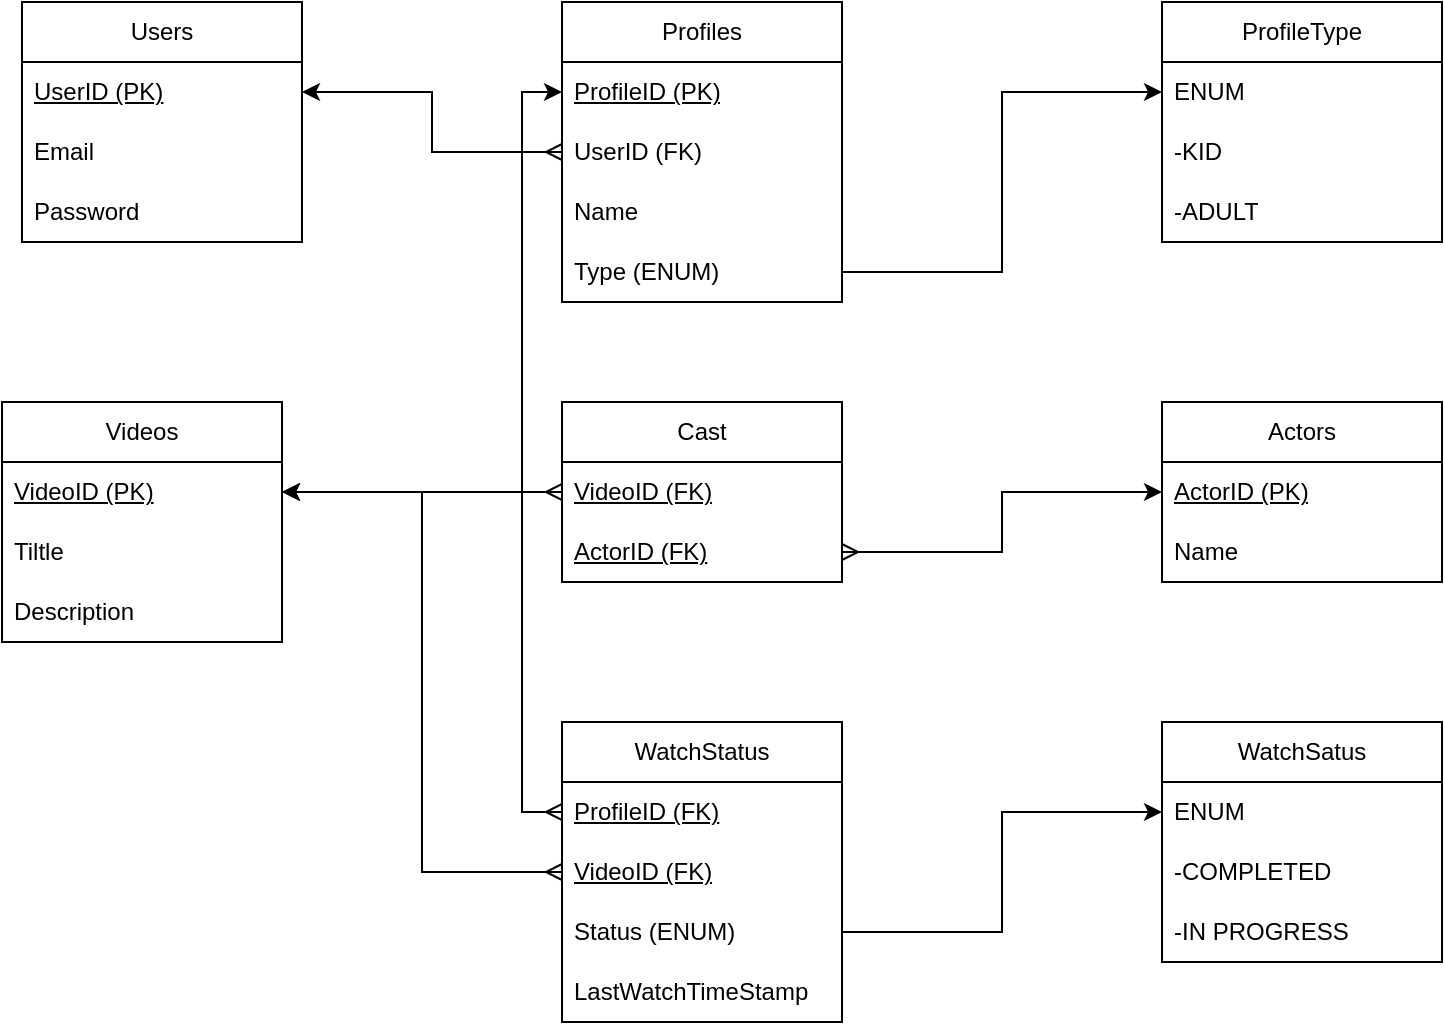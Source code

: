 <mxfile version="22.0.6" type="github">
  <diagram name="Page-1" id="efa7a0a1-bf9b-a30e-e6df-94a7791c09e9">
    <mxGraphModel dx="1221" dy="747" grid="1" gridSize="10" guides="1" tooltips="1" connect="1" arrows="1" fold="1" page="1" pageScale="1" pageWidth="826" pageHeight="1169" background="none" math="0" shadow="0">
      <root>
        <mxCell id="0" />
        <mxCell id="1" parent="0" />
        <mxCell id="Ld2bKj8E79HHsvGLy7tu-1" value="Users" style="swimlane;fontStyle=0;childLayout=stackLayout;horizontal=1;startSize=30;horizontalStack=0;resizeParent=1;resizeParentMax=0;resizeLast=0;collapsible=1;marginBottom=0;whiteSpace=wrap;html=1;" vertex="1" parent="1">
          <mxGeometry x="40" y="40" width="140" height="120" as="geometry" />
        </mxCell>
        <mxCell id="Ld2bKj8E79HHsvGLy7tu-2" value="&lt;u&gt;UserID (PK)&lt;/u&gt;" style="text;strokeColor=none;fillColor=none;align=left;verticalAlign=middle;spacingLeft=4;spacingRight=4;overflow=hidden;points=[[0,0.5],[1,0.5]];portConstraint=eastwest;rotatable=0;whiteSpace=wrap;html=1;" vertex="1" parent="Ld2bKj8E79HHsvGLy7tu-1">
          <mxGeometry y="30" width="140" height="30" as="geometry" />
        </mxCell>
        <mxCell id="Ld2bKj8E79HHsvGLy7tu-3" value="Email" style="text;strokeColor=none;fillColor=none;align=left;verticalAlign=middle;spacingLeft=4;spacingRight=4;overflow=hidden;points=[[0,0.5],[1,0.5]];portConstraint=eastwest;rotatable=0;whiteSpace=wrap;html=1;" vertex="1" parent="Ld2bKj8E79HHsvGLy7tu-1">
          <mxGeometry y="60" width="140" height="30" as="geometry" />
        </mxCell>
        <mxCell id="Ld2bKj8E79HHsvGLy7tu-4" value="Password" style="text;strokeColor=none;fillColor=none;align=left;verticalAlign=middle;spacingLeft=4;spacingRight=4;overflow=hidden;points=[[0,0.5],[1,0.5]];portConstraint=eastwest;rotatable=0;whiteSpace=wrap;html=1;" vertex="1" parent="Ld2bKj8E79HHsvGLy7tu-1">
          <mxGeometry y="90" width="140" height="30" as="geometry" />
        </mxCell>
        <mxCell id="Ld2bKj8E79HHsvGLy7tu-15" style="edgeStyle=orthogonalEdgeStyle;rounded=0;orthogonalLoop=1;jettySize=auto;html=1;startArrow=ERmany;startFill=0;" edge="1" parent="1" source="Ld2bKj8E79HHsvGLy7tu-5" target="Ld2bKj8E79HHsvGLy7tu-2">
          <mxGeometry relative="1" as="geometry" />
        </mxCell>
        <mxCell id="Ld2bKj8E79HHsvGLy7tu-5" value="Profiles" style="swimlane;fontStyle=0;childLayout=stackLayout;horizontal=1;startSize=30;horizontalStack=0;resizeParent=1;resizeParentMax=0;resizeLast=0;collapsible=1;marginBottom=0;whiteSpace=wrap;html=1;" vertex="1" parent="1">
          <mxGeometry x="310" y="40" width="140" height="150" as="geometry" />
        </mxCell>
        <mxCell id="Ld2bKj8E79HHsvGLy7tu-6" value="&lt;u&gt;ProfileID (PK)&lt;/u&gt;" style="text;strokeColor=none;fillColor=none;align=left;verticalAlign=middle;spacingLeft=4;spacingRight=4;overflow=hidden;points=[[0,0.5],[1,0.5]];portConstraint=eastwest;rotatable=0;whiteSpace=wrap;html=1;" vertex="1" parent="Ld2bKj8E79HHsvGLy7tu-5">
          <mxGeometry y="30" width="140" height="30" as="geometry" />
        </mxCell>
        <mxCell id="Ld2bKj8E79HHsvGLy7tu-7" value="UserID (FK)" style="text;strokeColor=none;fillColor=none;align=left;verticalAlign=middle;spacingLeft=4;spacingRight=4;overflow=hidden;points=[[0,0.5],[1,0.5]];portConstraint=eastwest;rotatable=0;whiteSpace=wrap;html=1;" vertex="1" parent="Ld2bKj8E79HHsvGLy7tu-5">
          <mxGeometry y="60" width="140" height="30" as="geometry" />
        </mxCell>
        <mxCell id="Ld2bKj8E79HHsvGLy7tu-8" value="Name" style="text;strokeColor=none;fillColor=none;align=left;verticalAlign=middle;spacingLeft=4;spacingRight=4;overflow=hidden;points=[[0,0.5],[1,0.5]];portConstraint=eastwest;rotatable=0;whiteSpace=wrap;html=1;" vertex="1" parent="Ld2bKj8E79HHsvGLy7tu-5">
          <mxGeometry y="90" width="140" height="30" as="geometry" />
        </mxCell>
        <mxCell id="Ld2bKj8E79HHsvGLy7tu-9" value="Type (ENUM)" style="text;strokeColor=none;fillColor=none;align=left;verticalAlign=middle;spacingLeft=4;spacingRight=4;overflow=hidden;points=[[0,0.5],[1,0.5]];portConstraint=eastwest;rotatable=0;whiteSpace=wrap;html=1;" vertex="1" parent="Ld2bKj8E79HHsvGLy7tu-5">
          <mxGeometry y="120" width="140" height="30" as="geometry" />
        </mxCell>
        <mxCell id="Ld2bKj8E79HHsvGLy7tu-10" value="ProfileType" style="swimlane;fontStyle=0;childLayout=stackLayout;horizontal=1;startSize=30;horizontalStack=0;resizeParent=1;resizeParentMax=0;resizeLast=0;collapsible=1;marginBottom=0;whiteSpace=wrap;html=1;" vertex="1" parent="1">
          <mxGeometry x="610" y="40" width="140" height="120" as="geometry" />
        </mxCell>
        <mxCell id="Ld2bKj8E79HHsvGLy7tu-11" value="ENUM" style="text;strokeColor=none;fillColor=none;align=left;verticalAlign=middle;spacingLeft=4;spacingRight=4;overflow=hidden;points=[[0,0.5],[1,0.5]];portConstraint=eastwest;rotatable=0;whiteSpace=wrap;html=1;" vertex="1" parent="Ld2bKj8E79HHsvGLy7tu-10">
          <mxGeometry y="30" width="140" height="30" as="geometry" />
        </mxCell>
        <mxCell id="Ld2bKj8E79HHsvGLy7tu-12" value="-KID" style="text;strokeColor=none;fillColor=none;align=left;verticalAlign=middle;spacingLeft=4;spacingRight=4;overflow=hidden;points=[[0,0.5],[1,0.5]];portConstraint=eastwest;rotatable=0;whiteSpace=wrap;html=1;" vertex="1" parent="Ld2bKj8E79HHsvGLy7tu-10">
          <mxGeometry y="60" width="140" height="30" as="geometry" />
        </mxCell>
        <mxCell id="Ld2bKj8E79HHsvGLy7tu-13" value="-ADULT" style="text;strokeColor=none;fillColor=none;align=left;verticalAlign=middle;spacingLeft=4;spacingRight=4;overflow=hidden;points=[[0,0.5],[1,0.5]];portConstraint=eastwest;rotatable=0;whiteSpace=wrap;html=1;" vertex="1" parent="Ld2bKj8E79HHsvGLy7tu-10">
          <mxGeometry y="90" width="140" height="30" as="geometry" />
        </mxCell>
        <mxCell id="Ld2bKj8E79HHsvGLy7tu-14" style="edgeStyle=orthogonalEdgeStyle;rounded=0;orthogonalLoop=1;jettySize=auto;html=1;" edge="1" parent="1" source="Ld2bKj8E79HHsvGLy7tu-9" target="Ld2bKj8E79HHsvGLy7tu-11">
          <mxGeometry relative="1" as="geometry" />
        </mxCell>
        <mxCell id="Ld2bKj8E79HHsvGLy7tu-16" value="Videos" style="swimlane;fontStyle=0;childLayout=stackLayout;horizontal=1;startSize=30;horizontalStack=0;resizeParent=1;resizeParentMax=0;resizeLast=0;collapsible=1;marginBottom=0;whiteSpace=wrap;html=1;" vertex="1" parent="1">
          <mxGeometry x="30" y="240" width="140" height="120" as="geometry" />
        </mxCell>
        <mxCell id="Ld2bKj8E79HHsvGLy7tu-17" value="VideoID (PK)" style="text;strokeColor=none;fillColor=none;align=left;verticalAlign=middle;spacingLeft=4;spacingRight=4;overflow=hidden;points=[[0,0.5],[1,0.5]];portConstraint=eastwest;rotatable=0;whiteSpace=wrap;html=1;fontStyle=4" vertex="1" parent="Ld2bKj8E79HHsvGLy7tu-16">
          <mxGeometry y="30" width="140" height="30" as="geometry" />
        </mxCell>
        <mxCell id="Ld2bKj8E79HHsvGLy7tu-18" value="Tiltle" style="text;strokeColor=none;fillColor=none;align=left;verticalAlign=middle;spacingLeft=4;spacingRight=4;overflow=hidden;points=[[0,0.5],[1,0.5]];portConstraint=eastwest;rotatable=0;whiteSpace=wrap;html=1;" vertex="1" parent="Ld2bKj8E79HHsvGLy7tu-16">
          <mxGeometry y="60" width="140" height="30" as="geometry" />
        </mxCell>
        <mxCell id="Ld2bKj8E79HHsvGLy7tu-19" value="Description" style="text;strokeColor=none;fillColor=none;align=left;verticalAlign=middle;spacingLeft=4;spacingRight=4;overflow=hidden;points=[[0,0.5],[1,0.5]];portConstraint=eastwest;rotatable=0;whiteSpace=wrap;html=1;" vertex="1" parent="Ld2bKj8E79HHsvGLy7tu-16">
          <mxGeometry y="90" width="140" height="30" as="geometry" />
        </mxCell>
        <mxCell id="Ld2bKj8E79HHsvGLy7tu-20" value="Actors" style="swimlane;fontStyle=0;childLayout=stackLayout;horizontal=1;startSize=30;horizontalStack=0;resizeParent=1;resizeParentMax=0;resizeLast=0;collapsible=1;marginBottom=0;whiteSpace=wrap;html=1;" vertex="1" parent="1">
          <mxGeometry x="610" y="240" width="140" height="90" as="geometry" />
        </mxCell>
        <mxCell id="Ld2bKj8E79HHsvGLy7tu-21" value="ActorID (PK)" style="text;strokeColor=none;fillColor=none;align=left;verticalAlign=middle;spacingLeft=4;spacingRight=4;overflow=hidden;points=[[0,0.5],[1,0.5]];portConstraint=eastwest;rotatable=0;whiteSpace=wrap;html=1;fontStyle=4" vertex="1" parent="Ld2bKj8E79HHsvGLy7tu-20">
          <mxGeometry y="30" width="140" height="30" as="geometry" />
        </mxCell>
        <mxCell id="Ld2bKj8E79HHsvGLy7tu-22" value="Name" style="text;strokeColor=none;fillColor=none;align=left;verticalAlign=middle;spacingLeft=4;spacingRight=4;overflow=hidden;points=[[0,0.5],[1,0.5]];portConstraint=eastwest;rotatable=0;whiteSpace=wrap;html=1;" vertex="1" parent="Ld2bKj8E79HHsvGLy7tu-20">
          <mxGeometry y="60" width="140" height="30" as="geometry" />
        </mxCell>
        <mxCell id="Ld2bKj8E79HHsvGLy7tu-24" value="Cast" style="swimlane;fontStyle=0;childLayout=stackLayout;horizontal=1;startSize=30;horizontalStack=0;resizeParent=1;resizeParentMax=0;resizeLast=0;collapsible=1;marginBottom=0;whiteSpace=wrap;html=1;" vertex="1" parent="1">
          <mxGeometry x="310" y="240" width="140" height="90" as="geometry" />
        </mxCell>
        <mxCell id="Ld2bKj8E79HHsvGLy7tu-25" value="VideoID (FK)" style="text;strokeColor=none;fillColor=none;align=left;verticalAlign=middle;spacingLeft=4;spacingRight=4;overflow=hidden;points=[[0,0.5],[1,0.5]];portConstraint=eastwest;rotatable=0;whiteSpace=wrap;html=1;fontStyle=4" vertex="1" parent="Ld2bKj8E79HHsvGLy7tu-24">
          <mxGeometry y="30" width="140" height="30" as="geometry" />
        </mxCell>
        <mxCell id="Ld2bKj8E79HHsvGLy7tu-26" value="ActorID (FK)" style="text;strokeColor=none;fillColor=none;align=left;verticalAlign=middle;spacingLeft=4;spacingRight=4;overflow=hidden;points=[[0,0.5],[1,0.5]];portConstraint=eastwest;rotatable=0;whiteSpace=wrap;html=1;fontStyle=4" vertex="1" parent="Ld2bKj8E79HHsvGLy7tu-24">
          <mxGeometry y="60" width="140" height="30" as="geometry" />
        </mxCell>
        <mxCell id="Ld2bKj8E79HHsvGLy7tu-28" value="WatchStatus" style="swimlane;fontStyle=0;childLayout=stackLayout;horizontal=1;startSize=30;horizontalStack=0;resizeParent=1;resizeParentMax=0;resizeLast=0;collapsible=1;marginBottom=0;whiteSpace=wrap;html=1;" vertex="1" parent="1">
          <mxGeometry x="310" y="400" width="140" height="150" as="geometry" />
        </mxCell>
        <mxCell id="Ld2bKj8E79HHsvGLy7tu-29" value="ProfileID (FK)" style="text;strokeColor=none;fillColor=none;align=left;verticalAlign=middle;spacingLeft=4;spacingRight=4;overflow=hidden;points=[[0,0.5],[1,0.5]];portConstraint=eastwest;rotatable=0;whiteSpace=wrap;html=1;fontStyle=4" vertex="1" parent="Ld2bKj8E79HHsvGLy7tu-28">
          <mxGeometry y="30" width="140" height="30" as="geometry" />
        </mxCell>
        <mxCell id="Ld2bKj8E79HHsvGLy7tu-30" value="VideoID (FK)" style="text;strokeColor=none;fillColor=none;align=left;verticalAlign=middle;spacingLeft=4;spacingRight=4;overflow=hidden;points=[[0,0.5],[1,0.5]];portConstraint=eastwest;rotatable=0;whiteSpace=wrap;html=1;fontStyle=4" vertex="1" parent="Ld2bKj8E79HHsvGLy7tu-28">
          <mxGeometry y="60" width="140" height="30" as="geometry" />
        </mxCell>
        <mxCell id="Ld2bKj8E79HHsvGLy7tu-31" value="Status (ENUM)" style="text;strokeColor=none;fillColor=none;align=left;verticalAlign=middle;spacingLeft=4;spacingRight=4;overflow=hidden;points=[[0,0.5],[1,0.5]];portConstraint=eastwest;rotatable=0;whiteSpace=wrap;html=1;" vertex="1" parent="Ld2bKj8E79HHsvGLy7tu-28">
          <mxGeometry y="90" width="140" height="30" as="geometry" />
        </mxCell>
        <mxCell id="Ld2bKj8E79HHsvGLy7tu-32" value="LastWatchTimeStamp" style="text;strokeColor=none;fillColor=none;align=left;verticalAlign=middle;spacingLeft=4;spacingRight=4;overflow=hidden;points=[[0,0.5],[1,0.5]];portConstraint=eastwest;rotatable=0;whiteSpace=wrap;html=1;" vertex="1" parent="Ld2bKj8E79HHsvGLy7tu-28">
          <mxGeometry y="120" width="140" height="30" as="geometry" />
        </mxCell>
        <mxCell id="Ld2bKj8E79HHsvGLy7tu-33" style="edgeStyle=orthogonalEdgeStyle;rounded=0;orthogonalLoop=1;jettySize=auto;html=1;entryX=0;entryY=0.5;entryDx=0;entryDy=0;startArrow=ERmany;startFill=0;" edge="1" parent="1" source="Ld2bKj8E79HHsvGLy7tu-29" target="Ld2bKj8E79HHsvGLy7tu-6">
          <mxGeometry relative="1" as="geometry" />
        </mxCell>
        <mxCell id="Ld2bKj8E79HHsvGLy7tu-34" style="edgeStyle=orthogonalEdgeStyle;rounded=0;orthogonalLoop=1;jettySize=auto;html=1;startArrow=ERmany;startFill=0;" edge="1" parent="1" source="Ld2bKj8E79HHsvGLy7tu-30" target="Ld2bKj8E79HHsvGLy7tu-17">
          <mxGeometry relative="1" as="geometry" />
        </mxCell>
        <mxCell id="Ld2bKj8E79HHsvGLy7tu-35" style="edgeStyle=orthogonalEdgeStyle;rounded=0;orthogonalLoop=1;jettySize=auto;html=1;entryX=0;entryY=0.5;entryDx=0;entryDy=0;startArrow=ERmany;startFill=0;" edge="1" parent="1" source="Ld2bKj8E79HHsvGLy7tu-26" target="Ld2bKj8E79HHsvGLy7tu-21">
          <mxGeometry relative="1" as="geometry" />
        </mxCell>
        <mxCell id="Ld2bKj8E79HHsvGLy7tu-36" style="edgeStyle=orthogonalEdgeStyle;rounded=0;orthogonalLoop=1;jettySize=auto;html=1;startArrow=ERmany;startFill=0;" edge="1" parent="1" source="Ld2bKj8E79HHsvGLy7tu-25" target="Ld2bKj8E79HHsvGLy7tu-17">
          <mxGeometry relative="1" as="geometry" />
        </mxCell>
        <mxCell id="Ld2bKj8E79HHsvGLy7tu-37" value="WatchSatus" style="swimlane;fontStyle=0;childLayout=stackLayout;horizontal=1;startSize=30;horizontalStack=0;resizeParent=1;resizeParentMax=0;resizeLast=0;collapsible=1;marginBottom=0;whiteSpace=wrap;html=1;" vertex="1" parent="1">
          <mxGeometry x="610" y="400" width="140" height="120" as="geometry" />
        </mxCell>
        <mxCell id="Ld2bKj8E79HHsvGLy7tu-38" value="ENUM" style="text;strokeColor=none;fillColor=none;align=left;verticalAlign=middle;spacingLeft=4;spacingRight=4;overflow=hidden;points=[[0,0.5],[1,0.5]];portConstraint=eastwest;rotatable=0;whiteSpace=wrap;html=1;" vertex="1" parent="Ld2bKj8E79HHsvGLy7tu-37">
          <mxGeometry y="30" width="140" height="30" as="geometry" />
        </mxCell>
        <mxCell id="Ld2bKj8E79HHsvGLy7tu-39" value="-COMPLETED" style="text;strokeColor=none;fillColor=none;align=left;verticalAlign=middle;spacingLeft=4;spacingRight=4;overflow=hidden;points=[[0,0.5],[1,0.5]];portConstraint=eastwest;rotatable=0;whiteSpace=wrap;html=1;" vertex="1" parent="Ld2bKj8E79HHsvGLy7tu-37">
          <mxGeometry y="60" width="140" height="30" as="geometry" />
        </mxCell>
        <mxCell id="Ld2bKj8E79HHsvGLy7tu-40" value="-IN PROGRESS" style="text;strokeColor=none;fillColor=none;align=left;verticalAlign=middle;spacingLeft=4;spacingRight=4;overflow=hidden;points=[[0,0.5],[1,0.5]];portConstraint=eastwest;rotatable=0;whiteSpace=wrap;html=1;" vertex="1" parent="Ld2bKj8E79HHsvGLy7tu-37">
          <mxGeometry y="90" width="140" height="30" as="geometry" />
        </mxCell>
        <mxCell id="Ld2bKj8E79HHsvGLy7tu-41" style="edgeStyle=orthogonalEdgeStyle;rounded=0;orthogonalLoop=1;jettySize=auto;html=1;entryX=0;entryY=0.5;entryDx=0;entryDy=0;" edge="1" parent="1" source="Ld2bKj8E79HHsvGLy7tu-31" target="Ld2bKj8E79HHsvGLy7tu-38">
          <mxGeometry relative="1" as="geometry" />
        </mxCell>
      </root>
    </mxGraphModel>
  </diagram>
</mxfile>
